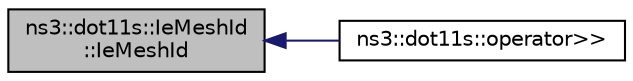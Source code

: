 digraph "ns3::dot11s::IeMeshId::IeMeshId"
{
  edge [fontname="Helvetica",fontsize="10",labelfontname="Helvetica",labelfontsize="10"];
  node [fontname="Helvetica",fontsize="10",shape=record];
  rankdir="LR";
  Node1 [label="ns3::dot11s::IeMeshId\l::IeMeshId",height=0.2,width=0.4,color="black", fillcolor="grey75", style="filled", fontcolor="black"];
  Node1 -> Node2 [dir="back",color="midnightblue",fontsize="10",style="solid"];
  Node2 [label="ns3::dot11s::operator\>\>",height=0.2,width=0.4,color="black", fillcolor="white", style="filled",URL="$dc/d88/namespacens3_1_1dot11s.html#a3cddae596a4a40875df7df27ed1e1f71"];
}
